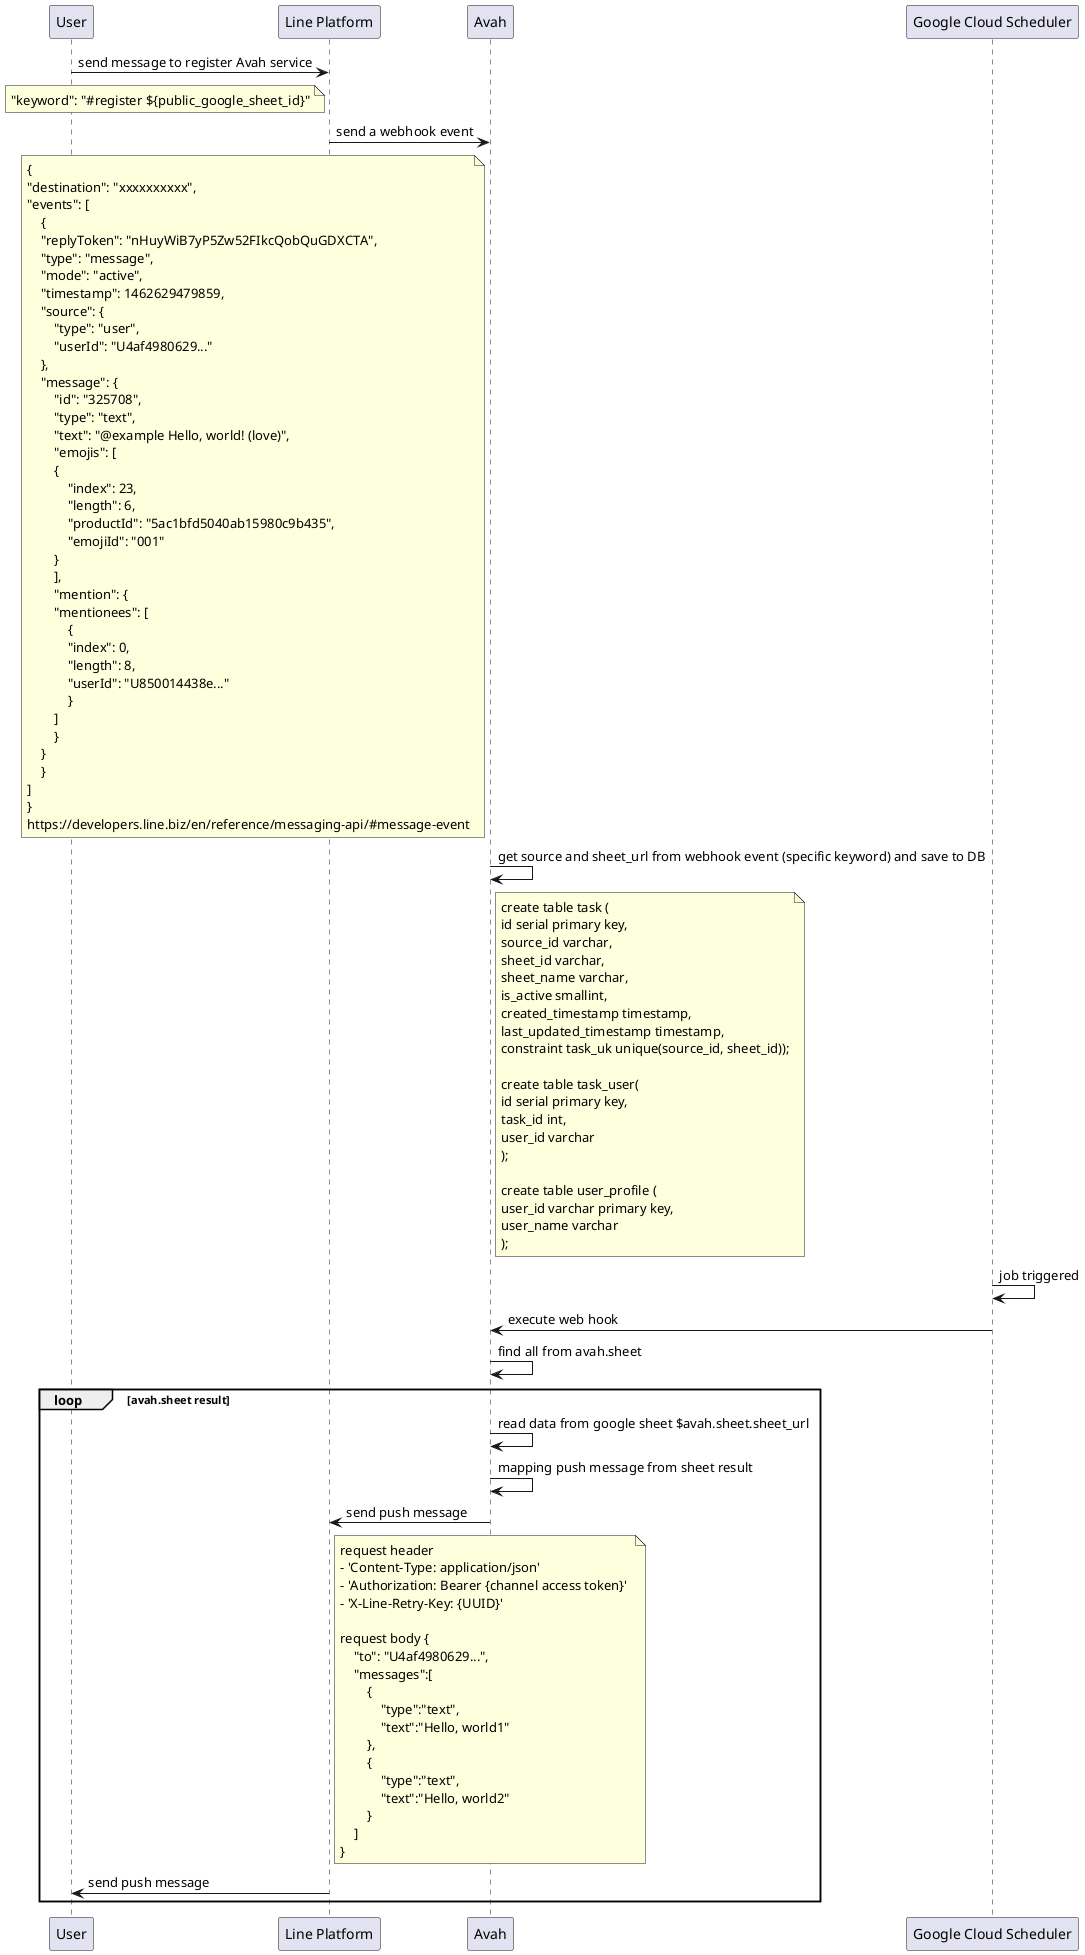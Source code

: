 @startuml Avah
"User" -> "Line Platform": send message to register Avah service
note left "Line Platform"
    "keyword": "#register ${public_google_sheet_id}"
end note
"Line Platform" -> "Avah": send a webhook event
note left "Avah"
    {
    "destination": "xxxxxxxxxx",
    "events": [
        {
        "replyToken": "nHuyWiB7yP5Zw52FIkcQobQuGDXCTA",
        "type": "message",
        "mode": "active",
        "timestamp": 1462629479859,
        "source": {
            "type": "user",
            "userId": "U4af4980629..."
        },
        "message": {
            "id": "325708",
            "type": "text",
            "text": "@example Hello, world! (love)",
            "emojis": [
            {
                "index": 23,
                "length": 6,
                "productId": "5ac1bfd5040ab15980c9b435",
                "emojiId": "001"
            }
            ],
            "mention": {
            "mentionees": [
                {
                "index": 0,
                "length": 8,
                "userId": "U850014438e..."
                }
            ]
            }
        }
        }
    ]
    }
    https://developers.line.biz/en/reference/messaging-api/#message-event
end note
"Avah" -> "Avah": get source and sheet_url from webhook event (specific keyword) and save to DB
note right "Avah"
    create table task (
    id serial primary key,
    source_id varchar,
    sheet_id varchar,
    sheet_name varchar,
    is_active smallint,
    created_timestamp timestamp,
    last_updated_timestamp timestamp,
    constraint task_uk unique(source_id, sheet_id));

    create table task_user(
    id serial primary key,
    task_id int,
    user_id varchar
    );

    create table user_profile (
    user_id varchar primary key,
    user_name varchar
    );
end note

"Google Cloud Scheduler" -> "Google Cloud Scheduler": job triggered
"Google Cloud Scheduler" -> "Avah": execute web hook
"Avah" -> "Avah": find all from avah.sheet
loop avah.sheet result
"Avah" -> "Avah": read data from google sheet $avah.sheet.sheet_url
"Avah" -> "Avah": mapping push message from sheet result
"Avah" -> "Line Platform": send push message
note right "Line Platform"
request header 
- 'Content-Type: application/json' 
- 'Authorization: Bearer {channel access token}' 
- 'X-Line-Retry-Key: {UUID}' 

request body {
    "to": "U4af4980629...",
    "messages":[
        {
            "type":"text",
            "text":"Hello, world1"
        },
        {
            "type":"text",
            "text":"Hello, world2"
        }
    ]
}
end note

"Line Platform" -> "User": send push message
end 

@enduml